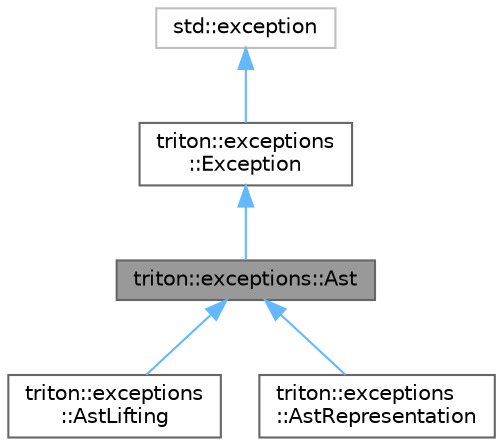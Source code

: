 digraph "triton::exceptions::Ast"
{
 // LATEX_PDF_SIZE
  bgcolor="transparent";
  edge [fontname=Helvetica,fontsize=10,labelfontname=Helvetica,labelfontsize=10];
  node [fontname=Helvetica,fontsize=10,shape=box,height=0.2,width=0.4];
  Node1 [label="triton::exceptions::Ast",height=0.2,width=0.4,color="gray40", fillcolor="grey60", style="filled", fontcolor="black",tooltip="The exception class used by all AST nodes."];
  Node2 -> Node1 [dir="back",color="steelblue1",style="solid"];
  Node2 [label="triton::exceptions\l::Exception",height=0.2,width=0.4,color="gray40", fillcolor="white", style="filled",URL="$classtriton_1_1exceptions_1_1Exception.html",tooltip="The root class of all exceptions."];
  Node3 -> Node2 [dir="back",color="steelblue1",style="solid"];
  Node3 [label="std::exception",height=0.2,width=0.4,color="grey75", fillcolor="white", style="filled",tooltip=" "];
  Node1 -> Node4 [dir="back",color="steelblue1",style="solid"];
  Node4 [label="triton::exceptions\l::AstLifting",height=0.2,width=0.4,color="gray40", fillcolor="white", style="filled",URL="$classtriton_1_1exceptions_1_1AstLifting.html",tooltip="The exception class used by all AST lifting (e.g z3 <-> triton)."];
  Node1 -> Node5 [dir="back",color="steelblue1",style="solid"];
  Node5 [label="triton::exceptions\l::AstRepresentation",height=0.2,width=0.4,color="gray40", fillcolor="white", style="filled",URL="$classtriton_1_1exceptions_1_1AstRepresentation.html",tooltip="The exception class used by all AST node representations."];
}
